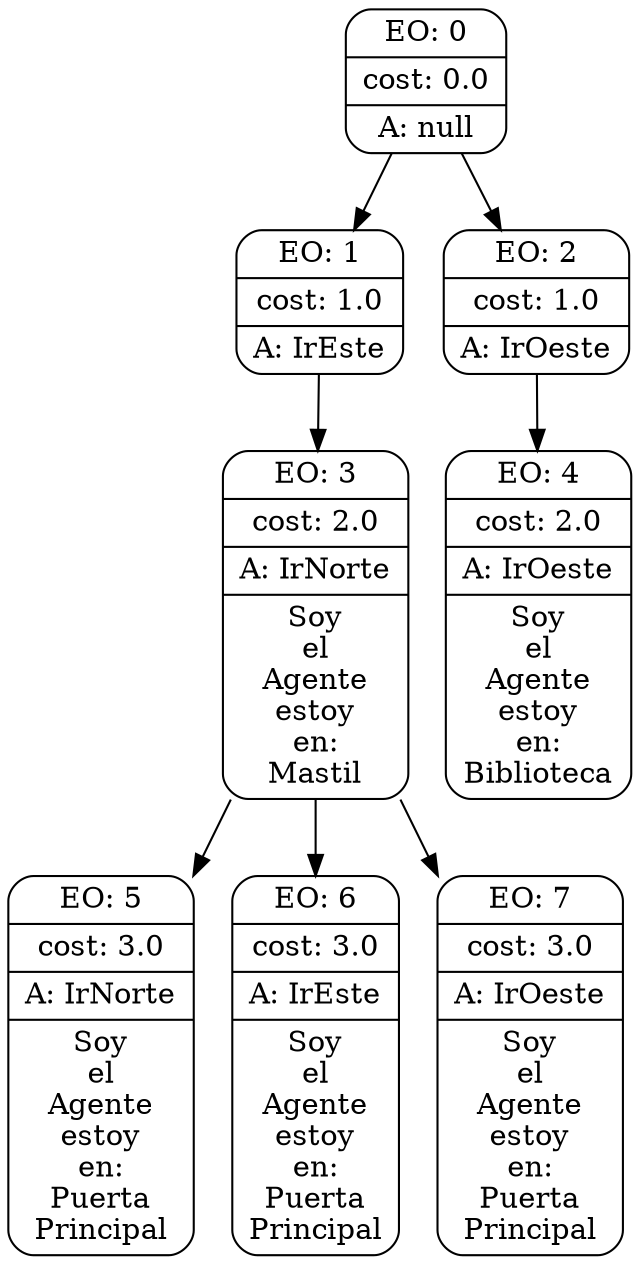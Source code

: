 digraph g {
node [shape = Mrecord];
nodo0[label="{EO: 0|cost: 0.0|A: null}"]
nodo1[label="{EO: 1|cost: 1.0|A: IrEste}"]
nodo3[label="{EO: 3|cost: 2.0|A: IrNorte|Soy\nel\nAgente\nestoy\nen:\nMastil}"]
nodo5[label="{EO: 5|cost: 3.0|A: IrNorte|Soy\nel\nAgente\nestoy\nen:\nPuerta\nPrincipal}"]

nodo3 -> nodo5;
nodo6[label="{EO: 6|cost: 3.0|A: IrEste|Soy\nel\nAgente\nestoy\nen:\nPuerta\nPrincipal}"]

nodo3 -> nodo6;
nodo7[label="{EO: 7|cost: 3.0|A: IrOeste|Soy\nel\nAgente\nestoy\nen:\nPuerta\nPrincipal}"]

nodo3 -> nodo7;

nodo1 -> nodo3;

nodo0 -> nodo1;
nodo2[label="{EO: 2|cost: 1.0|A: IrOeste}"]
nodo4[label="{EO: 4|cost: 2.0|A: IrOeste|Soy\nel\nAgente\nestoy\nen:\nBiblioteca}"]

nodo2 -> nodo4;

nodo0 -> nodo2;


}